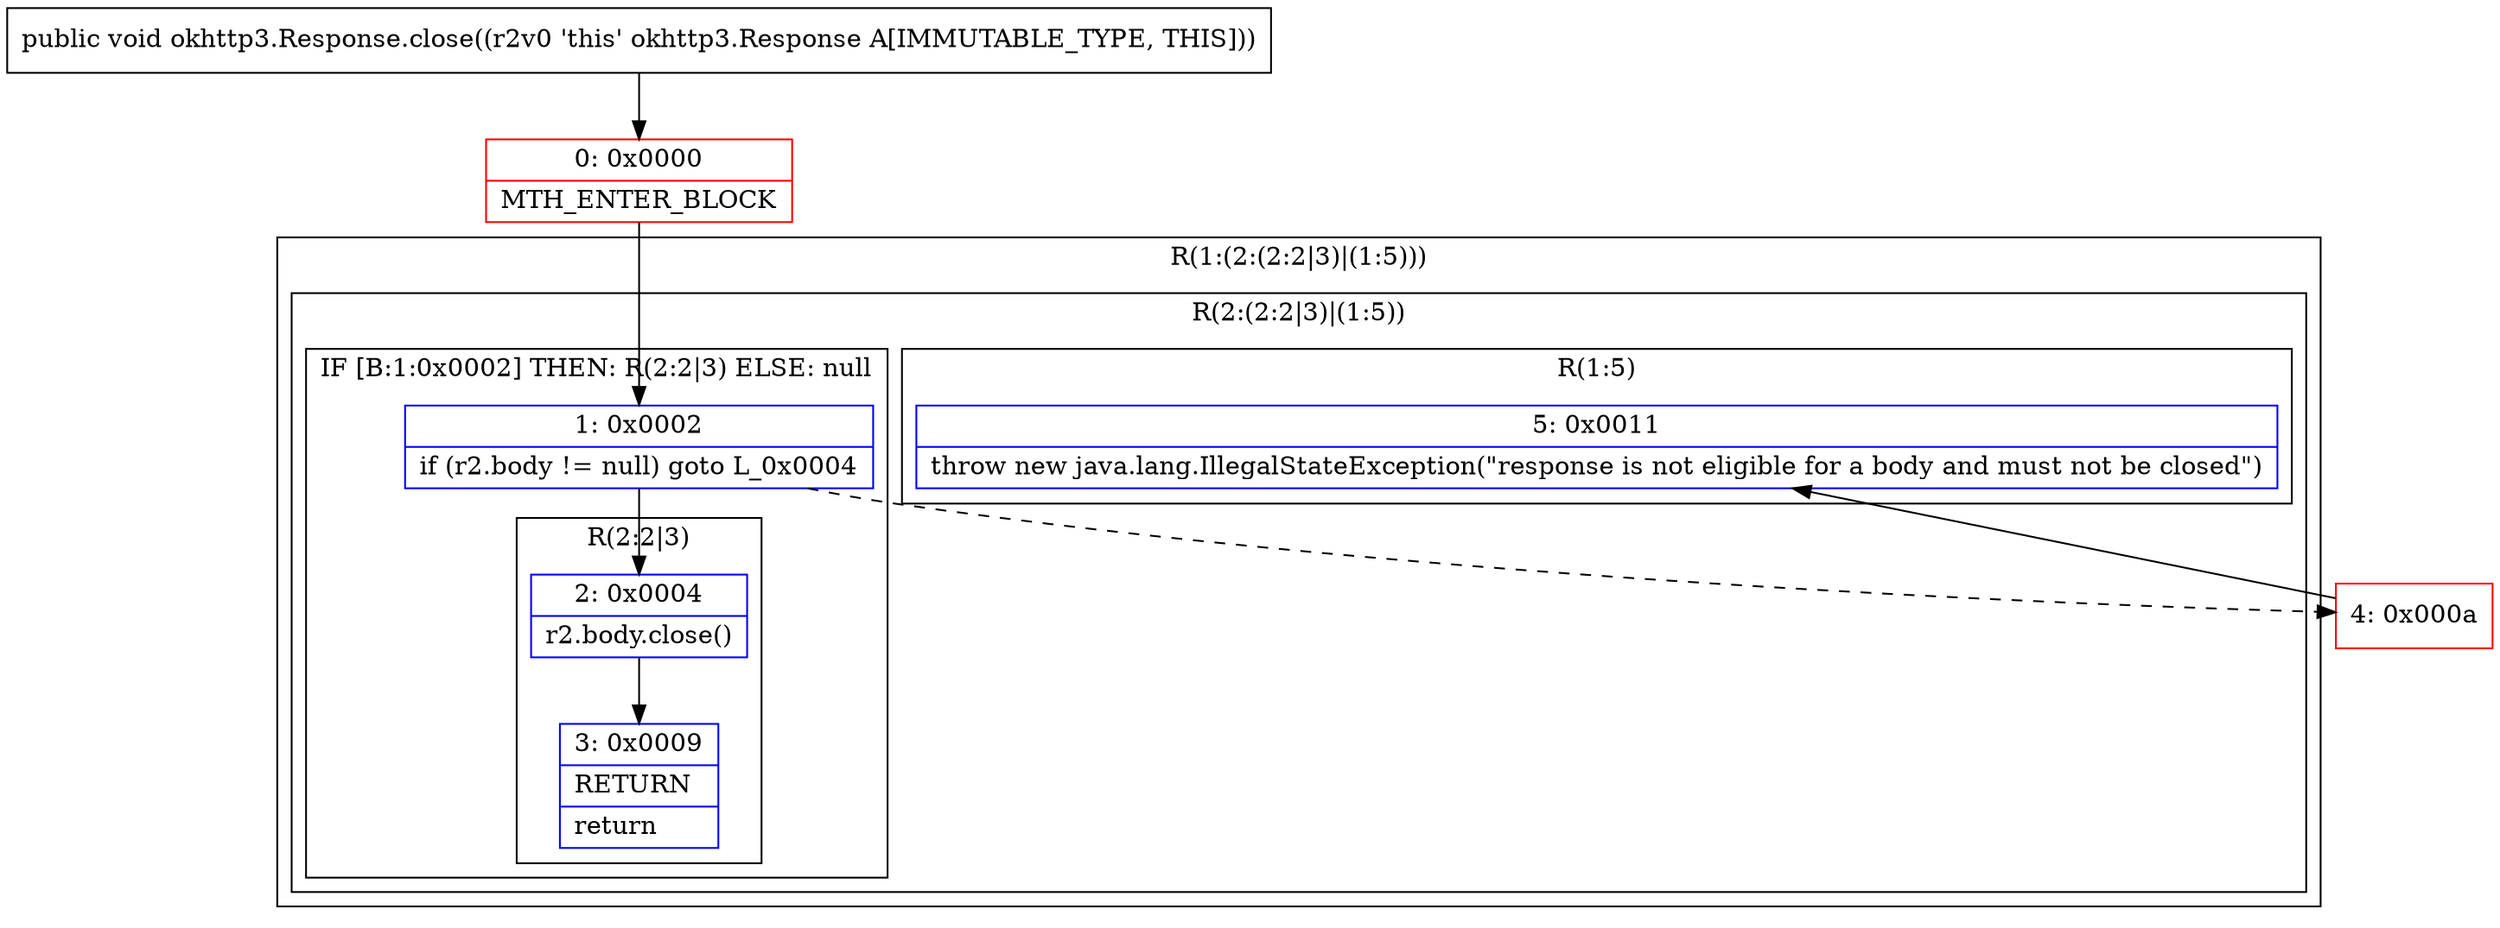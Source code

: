 digraph "CFG forokhttp3.Response.close()V" {
subgraph cluster_Region_1780907556 {
label = "R(1:(2:(2:2|3)|(1:5)))";
node [shape=record,color=blue];
subgraph cluster_Region_1677632805 {
label = "R(2:(2:2|3)|(1:5))";
node [shape=record,color=blue];
subgraph cluster_IfRegion_841809666 {
label = "IF [B:1:0x0002] THEN: R(2:2|3) ELSE: null";
node [shape=record,color=blue];
Node_1 [shape=record,label="{1\:\ 0x0002|if (r2.body != null) goto L_0x0004\l}"];
subgraph cluster_Region_162655596 {
label = "R(2:2|3)";
node [shape=record,color=blue];
Node_2 [shape=record,label="{2\:\ 0x0004|r2.body.close()\l}"];
Node_3 [shape=record,label="{3\:\ 0x0009|RETURN\l|return\l}"];
}
}
subgraph cluster_Region_1354724640 {
label = "R(1:5)";
node [shape=record,color=blue];
Node_5 [shape=record,label="{5\:\ 0x0011|throw new java.lang.IllegalStateException(\"response is not eligible for a body and must not be closed\")\l}"];
}
}
}
Node_0 [shape=record,color=red,label="{0\:\ 0x0000|MTH_ENTER_BLOCK\l}"];
Node_4 [shape=record,color=red,label="{4\:\ 0x000a}"];
MethodNode[shape=record,label="{public void okhttp3.Response.close((r2v0 'this' okhttp3.Response A[IMMUTABLE_TYPE, THIS])) }"];
MethodNode -> Node_0;
Node_1 -> Node_2;
Node_1 -> Node_4[style=dashed];
Node_2 -> Node_3;
Node_0 -> Node_1;
Node_4 -> Node_5;
}

